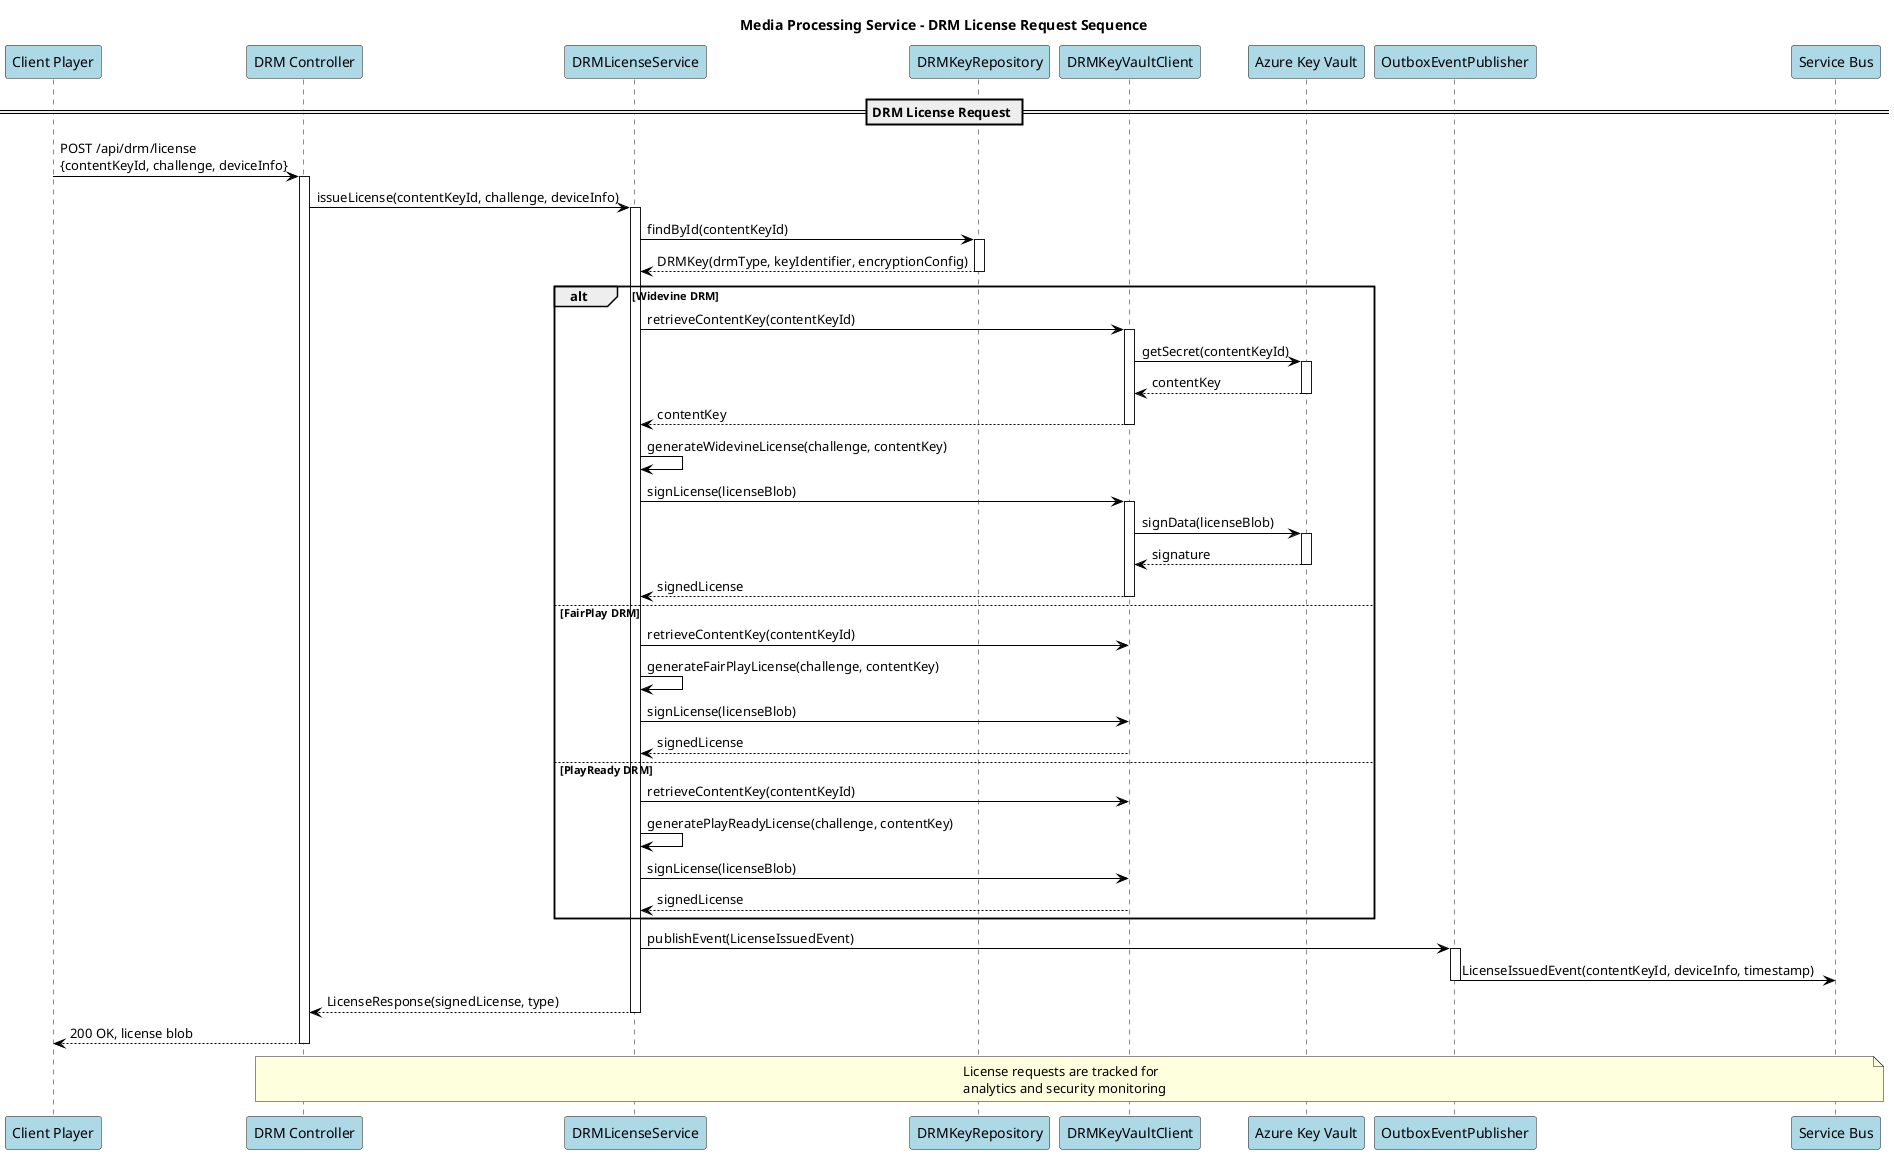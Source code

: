 @startuml
title Media Processing Service - DRM License Request Sequence

skinparam shadowing false
skinparam backgroundColor white
skinparam participantBackgroundColor lightblue
skinparam arrowColor black

participant "Client Player" as Player
participant "DRM Controller" as Controller
participant "DRMLicenseService" as Service
participant "DRMKeyRepository" as Repo
participant "DRMKeyVaultClient" as KeyVault
participant "Azure Key Vault" as AzureKV
participant "OutboxEventPublisher" as Outbox
participant "Service Bus" as Bus

== DRM License Request ==
Player -> Controller: POST /api/drm/license\n{contentKeyId, challenge, deviceInfo}
activate Controller

Controller -> Service: issueLicense(contentKeyId, challenge, deviceInfo)
activate Service

Service -> Repo: findById(contentKeyId)
activate Repo
Repo --> Service: DRMKey(drmType, keyIdentifier, encryptionConfig)
deactivate Repo

alt Widevine DRM
  Service -> KeyVault: retrieveContentKey(contentKeyId)
  activate KeyVault
  KeyVault -> AzureKV: getSecret(contentKeyId)
  activate AzureKV
  AzureKV --> KeyVault: contentKey
  deactivate AzureKV
  KeyVault --> Service: contentKey
  deactivate KeyVault
  
  Service -> Service: generateWidevineLicense(challenge, contentKey)
  Service -> KeyVault: signLicense(licenseBlob)
  activate KeyVault
  KeyVault -> AzureKV: signData(licenseBlob)
  activate AzureKV
  AzureKV --> KeyVault: signature
  deactivate AzureKV
  KeyVault --> Service: signedLicense
  deactivate KeyVault

else FairPlay DRM
  Service -> KeyVault: retrieveContentKey(contentKeyId)
  Service -> Service: generateFairPlayLicense(challenge, contentKey)
  Service -> KeyVault: signLicense(licenseBlob)
  KeyVault --> Service: signedLicense

else PlayReady DRM
  Service -> KeyVault: retrieveContentKey(contentKeyId)
  Service -> Service: generatePlayReadyLicense(challenge, contentKey)
  Service -> KeyVault: signLicense(licenseBlob)
  KeyVault --> Service: signedLicense
end

Service -> Outbox: publishEvent(LicenseIssuedEvent)
activate Outbox
Outbox -> Bus: LicenseIssuedEvent(contentKeyId, deviceInfo, timestamp)
deactivate Outbox

Service --> Controller: LicenseResponse(signedLicense, type)
deactivate Service
Controller --> Player: 200 OK, license blob
deactivate Controller

note over Controller, Bus
  License requests are tracked for
  analytics and security monitoring
end note

@enduml

